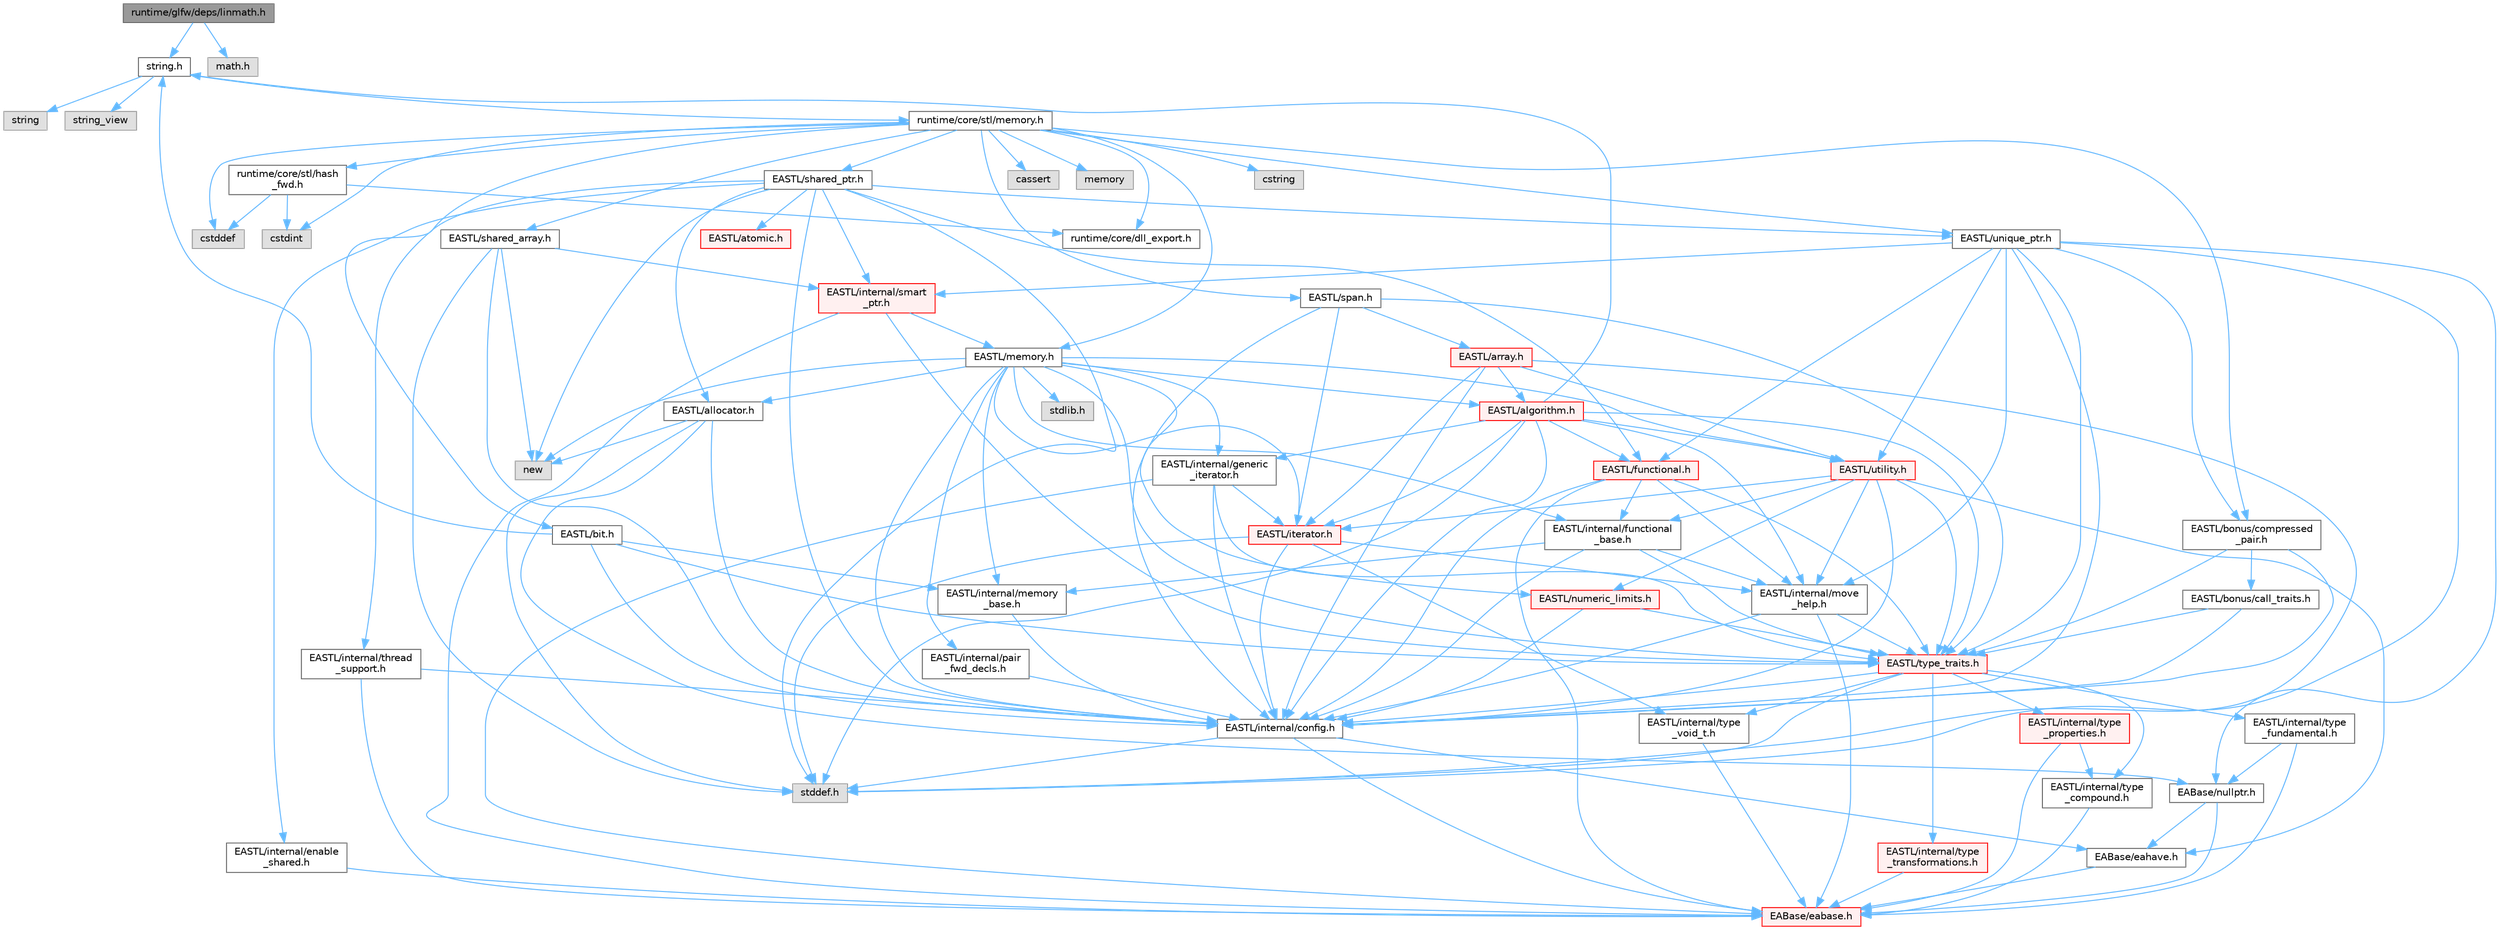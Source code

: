 digraph "runtime/glfw/deps/linmath.h"
{
 // LATEX_PDF_SIZE
  bgcolor="transparent";
  edge [fontname=Helvetica,fontsize=10,labelfontname=Helvetica,labelfontsize=10];
  node [fontname=Helvetica,fontsize=10,shape=box,height=0.2,width=0.4];
  Node1 [id="Node000001",label="runtime/glfw/deps/linmath.h",height=0.2,width=0.4,color="gray40", fillcolor="grey60", style="filled", fontcolor="black",tooltip=" "];
  Node1 -> Node2 [id="edge1_Node000001_Node000002",color="steelblue1",style="solid",tooltip=" "];
  Node2 [id="Node000002",label="string.h",height=0.2,width=0.4,color="grey40", fillcolor="white", style="filled",URL="$string_8h.html",tooltip=" "];
  Node2 -> Node3 [id="edge2_Node000002_Node000003",color="steelblue1",style="solid",tooltip=" "];
  Node3 [id="Node000003",label="string",height=0.2,width=0.4,color="grey60", fillcolor="#E0E0E0", style="filled",tooltip=" "];
  Node2 -> Node4 [id="edge3_Node000002_Node000004",color="steelblue1",style="solid",tooltip=" "];
  Node4 [id="Node000004",label="string_view",height=0.2,width=0.4,color="grey60", fillcolor="#E0E0E0", style="filled",tooltip=" "];
  Node2 -> Node5 [id="edge4_Node000002_Node000005",color="steelblue1",style="solid",tooltip=" "];
  Node5 [id="Node000005",label="runtime/core/stl/memory.h",height=0.2,width=0.4,color="grey40", fillcolor="white", style="filled",URL="$core_2stl_2memory_8h.html",tooltip=" "];
  Node5 -> Node6 [id="edge5_Node000005_Node000006",color="steelblue1",style="solid",tooltip=" "];
  Node6 [id="Node000006",label="cstddef",height=0.2,width=0.4,color="grey60", fillcolor="#E0E0E0", style="filled",tooltip=" "];
  Node5 -> Node7 [id="edge6_Node000005_Node000007",color="steelblue1",style="solid",tooltip=" "];
  Node7 [id="Node000007",label="cstdint",height=0.2,width=0.4,color="grey60", fillcolor="#E0E0E0", style="filled",tooltip=" "];
  Node5 -> Node8 [id="edge7_Node000005_Node000008",color="steelblue1",style="solid",tooltip=" "];
  Node8 [id="Node000008",label="cassert",height=0.2,width=0.4,color="grey60", fillcolor="#E0E0E0", style="filled",tooltip=" "];
  Node5 -> Node9 [id="edge8_Node000005_Node000009",color="steelblue1",style="solid",tooltip=" "];
  Node9 [id="Node000009",label="memory",height=0.2,width=0.4,color="grey60", fillcolor="#E0E0E0", style="filled",tooltip=" "];
  Node5 -> Node10 [id="edge9_Node000005_Node000010",color="steelblue1",style="solid",tooltip=" "];
  Node10 [id="Node000010",label="cstring",height=0.2,width=0.4,color="grey60", fillcolor="#E0E0E0", style="filled",tooltip=" "];
  Node5 -> Node11 [id="edge10_Node000005_Node000011",color="steelblue1",style="solid",tooltip=" "];
  Node11 [id="Node000011",label="EASTL/bit.h",height=0.2,width=0.4,color="grey40", fillcolor="white", style="filled",URL="$bit_8h.html",tooltip=" "];
  Node11 -> Node12 [id="edge11_Node000011_Node000012",color="steelblue1",style="solid",tooltip=" "];
  Node12 [id="Node000012",label="EASTL/internal/config.h",height=0.2,width=0.4,color="grey40", fillcolor="white", style="filled",URL="$config_8h.html",tooltip=" "];
  Node12 -> Node13 [id="edge12_Node000012_Node000013",color="steelblue1",style="solid",tooltip=" "];
  Node13 [id="Node000013",label="EABase/eabase.h",height=0.2,width=0.4,color="red", fillcolor="#FFF0F0", style="filled",URL="$eabase_8h.html",tooltip=" "];
  Node12 -> Node19 [id="edge13_Node000012_Node000019",color="steelblue1",style="solid",tooltip=" "];
  Node19 [id="Node000019",label="EABase/eahave.h",height=0.2,width=0.4,color="grey40", fillcolor="white", style="filled",URL="$eahave_8h.html",tooltip=" "];
  Node19 -> Node13 [id="edge14_Node000019_Node000013",color="steelblue1",style="solid",tooltip=" "];
  Node12 -> Node20 [id="edge15_Node000012_Node000020",color="steelblue1",style="solid",tooltip=" "];
  Node20 [id="Node000020",label="stddef.h",height=0.2,width=0.4,color="grey60", fillcolor="#E0E0E0", style="filled",tooltip=" "];
  Node11 -> Node21 [id="edge16_Node000011_Node000021",color="steelblue1",style="solid",tooltip=" "];
  Node21 [id="Node000021",label="EASTL/internal/memory\l_base.h",height=0.2,width=0.4,color="grey40", fillcolor="white", style="filled",URL="$memory__base_8h.html",tooltip=" "];
  Node21 -> Node12 [id="edge17_Node000021_Node000012",color="steelblue1",style="solid",tooltip=" "];
  Node11 -> Node22 [id="edge18_Node000011_Node000022",color="steelblue1",style="solid",tooltip=" "];
  Node22 [id="Node000022",label="EASTL/type_traits.h",height=0.2,width=0.4,color="red", fillcolor="#FFF0F0", style="filled",URL="$_e_a_s_t_l_2include_2_e_a_s_t_l_2type__traits_8h.html",tooltip=" "];
  Node22 -> Node12 [id="edge19_Node000022_Node000012",color="steelblue1",style="solid",tooltip=" "];
  Node22 -> Node20 [id="edge20_Node000022_Node000020",color="steelblue1",style="solid",tooltip=" "];
  Node22 -> Node23 [id="edge21_Node000022_Node000023",color="steelblue1",style="solid",tooltip=" "];
  Node23 [id="Node000023",label="EASTL/internal/type\l_fundamental.h",height=0.2,width=0.4,color="grey40", fillcolor="white", style="filled",URL="$type__fundamental_8h.html",tooltip=" "];
  Node23 -> Node13 [id="edge22_Node000023_Node000013",color="steelblue1",style="solid",tooltip=" "];
  Node23 -> Node24 [id="edge23_Node000023_Node000024",color="steelblue1",style="solid",tooltip=" "];
  Node24 [id="Node000024",label="EABase/nullptr.h",height=0.2,width=0.4,color="grey40", fillcolor="white", style="filled",URL="$nullptr_8h.html",tooltip=" "];
  Node24 -> Node13 [id="edge24_Node000024_Node000013",color="steelblue1",style="solid",tooltip=" "];
  Node24 -> Node19 [id="edge25_Node000024_Node000019",color="steelblue1",style="solid",tooltip=" "];
  Node22 -> Node25 [id="edge26_Node000022_Node000025",color="steelblue1",style="solid",tooltip=" "];
  Node25 [id="Node000025",label="EASTL/internal/type\l_transformations.h",height=0.2,width=0.4,color="red", fillcolor="#FFF0F0", style="filled",URL="$type__transformations_8h.html",tooltip=" "];
  Node25 -> Node13 [id="edge27_Node000025_Node000013",color="steelblue1",style="solid",tooltip=" "];
  Node22 -> Node27 [id="edge28_Node000022_Node000027",color="steelblue1",style="solid",tooltip=" "];
  Node27 [id="Node000027",label="EASTL/internal/type\l_void_t.h",height=0.2,width=0.4,color="grey40", fillcolor="white", style="filled",URL="$type__void__t_8h.html",tooltip=" "];
  Node27 -> Node13 [id="edge29_Node000027_Node000013",color="steelblue1",style="solid",tooltip=" "];
  Node22 -> Node28 [id="edge30_Node000022_Node000028",color="steelblue1",style="solid",tooltip=" "];
  Node28 [id="Node000028",label="EASTL/internal/type\l_properties.h",height=0.2,width=0.4,color="red", fillcolor="#FFF0F0", style="filled",URL="$type__properties_8h.html",tooltip=" "];
  Node28 -> Node13 [id="edge31_Node000028_Node000013",color="steelblue1",style="solid",tooltip=" "];
  Node28 -> Node29 [id="edge32_Node000028_Node000029",color="steelblue1",style="solid",tooltip=" "];
  Node29 [id="Node000029",label="EASTL/internal/type\l_compound.h",height=0.2,width=0.4,color="grey40", fillcolor="white", style="filled",URL="$type__compound_8h.html",tooltip=" "];
  Node29 -> Node13 [id="edge33_Node000029_Node000013",color="steelblue1",style="solid",tooltip=" "];
  Node22 -> Node29 [id="edge34_Node000022_Node000029",color="steelblue1",style="solid",tooltip=" "];
  Node11 -> Node2 [id="edge35_Node000011_Node000002",color="steelblue1",style="solid",tooltip=" "];
  Node5 -> Node32 [id="edge36_Node000005_Node000032",color="steelblue1",style="solid",tooltip=" "];
  Node32 [id="Node000032",label="EASTL/memory.h",height=0.2,width=0.4,color="grey40", fillcolor="white", style="filled",URL="$_e_a_s_t_l_2include_2_e_a_s_t_l_2memory_8h.html",tooltip=" "];
  Node32 -> Node12 [id="edge37_Node000032_Node000012",color="steelblue1",style="solid",tooltip=" "];
  Node32 -> Node21 [id="edge38_Node000032_Node000021",color="steelblue1",style="solid",tooltip=" "];
  Node32 -> Node33 [id="edge39_Node000032_Node000033",color="steelblue1",style="solid",tooltip=" "];
  Node33 [id="Node000033",label="EASTL/internal/generic\l_iterator.h",height=0.2,width=0.4,color="grey40", fillcolor="white", style="filled",URL="$generic__iterator_8h.html",tooltip=" "];
  Node33 -> Node13 [id="edge40_Node000033_Node000013",color="steelblue1",style="solid",tooltip=" "];
  Node33 -> Node12 [id="edge41_Node000033_Node000012",color="steelblue1",style="solid",tooltip=" "];
  Node33 -> Node34 [id="edge42_Node000033_Node000034",color="steelblue1",style="solid",tooltip=" "];
  Node34 [id="Node000034",label="EASTL/iterator.h",height=0.2,width=0.4,color="red", fillcolor="#FFF0F0", style="filled",URL="$_e_a_s_t_l_2include_2_e_a_s_t_l_2iterator_8h.html",tooltip=" "];
  Node34 -> Node12 [id="edge43_Node000034_Node000012",color="steelblue1",style="solid",tooltip=" "];
  Node34 -> Node35 [id="edge44_Node000034_Node000035",color="steelblue1",style="solid",tooltip=" "];
  Node35 [id="Node000035",label="EASTL/internal/move\l_help.h",height=0.2,width=0.4,color="grey40", fillcolor="white", style="filled",URL="$move__help_8h.html",tooltip=" "];
  Node35 -> Node13 [id="edge45_Node000035_Node000013",color="steelblue1",style="solid",tooltip=" "];
  Node35 -> Node12 [id="edge46_Node000035_Node000012",color="steelblue1",style="solid",tooltip=" "];
  Node35 -> Node22 [id="edge47_Node000035_Node000022",color="steelblue1",style="solid",tooltip=" "];
  Node34 -> Node27 [id="edge48_Node000034_Node000027",color="steelblue1",style="solid",tooltip=" "];
  Node34 -> Node20 [id="edge49_Node000034_Node000020",color="steelblue1",style="solid",tooltip=" "];
  Node33 -> Node22 [id="edge50_Node000033_Node000022",color="steelblue1",style="solid",tooltip=" "];
  Node32 -> Node37 [id="edge51_Node000032_Node000037",color="steelblue1",style="solid",tooltip=" "];
  Node37 [id="Node000037",label="EASTL/internal/pair\l_fwd_decls.h",height=0.2,width=0.4,color="grey40", fillcolor="white", style="filled",URL="$pair__fwd__decls_8h.html",tooltip=" "];
  Node37 -> Node12 [id="edge52_Node000037_Node000012",color="steelblue1",style="solid",tooltip=" "];
  Node32 -> Node38 [id="edge53_Node000032_Node000038",color="steelblue1",style="solid",tooltip=" "];
  Node38 [id="Node000038",label="EASTL/internal/functional\l_base.h",height=0.2,width=0.4,color="grey40", fillcolor="white", style="filled",URL="$functional__base_8h.html",tooltip=" "];
  Node38 -> Node12 [id="edge54_Node000038_Node000012",color="steelblue1",style="solid",tooltip=" "];
  Node38 -> Node21 [id="edge55_Node000038_Node000021",color="steelblue1",style="solid",tooltip=" "];
  Node38 -> Node35 [id="edge56_Node000038_Node000035",color="steelblue1",style="solid",tooltip=" "];
  Node38 -> Node22 [id="edge57_Node000038_Node000022",color="steelblue1",style="solid",tooltip=" "];
  Node32 -> Node39 [id="edge58_Node000032_Node000039",color="steelblue1",style="solid",tooltip=" "];
  Node39 [id="Node000039",label="EASTL/algorithm.h",height=0.2,width=0.4,color="red", fillcolor="#FFF0F0", style="filled",URL="$_e_a_s_t_l_2include_2_e_a_s_t_l_2algorithm_8h.html",tooltip=" "];
  Node39 -> Node12 [id="edge59_Node000039_Node000012",color="steelblue1",style="solid",tooltip=" "];
  Node39 -> Node22 [id="edge60_Node000039_Node000022",color="steelblue1",style="solid",tooltip=" "];
  Node39 -> Node35 [id="edge61_Node000039_Node000035",color="steelblue1",style="solid",tooltip=" "];
  Node39 -> Node34 [id="edge62_Node000039_Node000034",color="steelblue1",style="solid",tooltip=" "];
  Node39 -> Node42 [id="edge63_Node000039_Node000042",color="steelblue1",style="solid",tooltip=" "];
  Node42 [id="Node000042",label="EASTL/functional.h",height=0.2,width=0.4,color="red", fillcolor="#FFF0F0", style="filled",URL="$_e_a_s_t_l_2include_2_e_a_s_t_l_2functional_8h.html",tooltip=" "];
  Node42 -> Node13 [id="edge64_Node000042_Node000013",color="steelblue1",style="solid",tooltip=" "];
  Node42 -> Node12 [id="edge65_Node000042_Node000012",color="steelblue1",style="solid",tooltip=" "];
  Node42 -> Node35 [id="edge66_Node000042_Node000035",color="steelblue1",style="solid",tooltip=" "];
  Node42 -> Node22 [id="edge67_Node000042_Node000022",color="steelblue1",style="solid",tooltip=" "];
  Node42 -> Node38 [id="edge68_Node000042_Node000038",color="steelblue1",style="solid",tooltip=" "];
  Node39 -> Node49 [id="edge69_Node000039_Node000049",color="steelblue1",style="solid",tooltip=" "];
  Node49 [id="Node000049",label="EASTL/utility.h",height=0.2,width=0.4,color="red", fillcolor="#FFF0F0", style="filled",URL="$_e_a_s_t_l_2include_2_e_a_s_t_l_2utility_8h.html",tooltip=" "];
  Node49 -> Node12 [id="edge70_Node000049_Node000012",color="steelblue1",style="solid",tooltip=" "];
  Node49 -> Node22 [id="edge71_Node000049_Node000022",color="steelblue1",style="solid",tooltip=" "];
  Node49 -> Node34 [id="edge72_Node000049_Node000034",color="steelblue1",style="solid",tooltip=" "];
  Node49 -> Node50 [id="edge73_Node000049_Node000050",color="steelblue1",style="solid",tooltip=" "];
  Node50 [id="Node000050",label="EASTL/numeric_limits.h",height=0.2,width=0.4,color="red", fillcolor="#FFF0F0", style="filled",URL="$numeric__limits_8h.html",tooltip=" "];
  Node50 -> Node12 [id="edge74_Node000050_Node000012",color="steelblue1",style="solid",tooltip=" "];
  Node50 -> Node22 [id="edge75_Node000050_Node000022",color="steelblue1",style="solid",tooltip=" "];
  Node49 -> Node38 [id="edge76_Node000049_Node000038",color="steelblue1",style="solid",tooltip=" "];
  Node49 -> Node35 [id="edge77_Node000049_Node000035",color="steelblue1",style="solid",tooltip=" "];
  Node49 -> Node19 [id="edge78_Node000049_Node000019",color="steelblue1",style="solid",tooltip=" "];
  Node39 -> Node33 [id="edge79_Node000039_Node000033",color="steelblue1",style="solid",tooltip=" "];
  Node39 -> Node20 [id="edge80_Node000039_Node000020",color="steelblue1",style="solid",tooltip=" "];
  Node39 -> Node2 [id="edge81_Node000039_Node000002",color="steelblue1",style="solid",tooltip=" "];
  Node32 -> Node22 [id="edge82_Node000032_Node000022",color="steelblue1",style="solid",tooltip=" "];
  Node32 -> Node46 [id="edge83_Node000032_Node000046",color="steelblue1",style="solid",tooltip=" "];
  Node46 [id="Node000046",label="EASTL/allocator.h",height=0.2,width=0.4,color="grey40", fillcolor="white", style="filled",URL="$allocator_8h.html",tooltip=" "];
  Node46 -> Node12 [id="edge84_Node000046_Node000012",color="steelblue1",style="solid",tooltip=" "];
  Node46 -> Node24 [id="edge85_Node000046_Node000024",color="steelblue1",style="solid",tooltip=" "];
  Node46 -> Node20 [id="edge86_Node000046_Node000020",color="steelblue1",style="solid",tooltip=" "];
  Node46 -> Node47 [id="edge87_Node000046_Node000047",color="steelblue1",style="solid",tooltip=" "];
  Node47 [id="Node000047",label="new",height=0.2,width=0.4,color="grey60", fillcolor="#E0E0E0", style="filled",tooltip=" "];
  Node32 -> Node34 [id="edge88_Node000032_Node000034",color="steelblue1",style="solid",tooltip=" "];
  Node32 -> Node49 [id="edge89_Node000032_Node000049",color="steelblue1",style="solid",tooltip=" "];
  Node32 -> Node50 [id="edge90_Node000032_Node000050",color="steelblue1",style="solid",tooltip=" "];
  Node32 -> Node59 [id="edge91_Node000032_Node000059",color="steelblue1",style="solid",tooltip=" "];
  Node59 [id="Node000059",label="stdlib.h",height=0.2,width=0.4,color="grey60", fillcolor="#E0E0E0", style="filled",tooltip=" "];
  Node32 -> Node47 [id="edge92_Node000032_Node000047",color="steelblue1",style="solid",tooltip=" "];
  Node5 -> Node60 [id="edge93_Node000005_Node000060",color="steelblue1",style="solid",tooltip=" "];
  Node60 [id="Node000060",label="EASTL/shared_array.h",height=0.2,width=0.4,color="grey40", fillcolor="white", style="filled",URL="$shared__array_8h.html",tooltip=" "];
  Node60 -> Node12 [id="edge94_Node000060_Node000012",color="steelblue1",style="solid",tooltip=" "];
  Node60 -> Node61 [id="edge95_Node000060_Node000061",color="steelblue1",style="solid",tooltip=" "];
  Node61 [id="Node000061",label="EASTL/internal/smart\l_ptr.h",height=0.2,width=0.4,color="red", fillcolor="#FFF0F0", style="filled",URL="$smart__ptr_8h.html",tooltip=" "];
  Node61 -> Node13 [id="edge96_Node000061_Node000013",color="steelblue1",style="solid",tooltip=" "];
  Node61 -> Node32 [id="edge97_Node000061_Node000032",color="steelblue1",style="solid",tooltip=" "];
  Node61 -> Node22 [id="edge98_Node000061_Node000022",color="steelblue1",style="solid",tooltip=" "];
  Node60 -> Node47 [id="edge99_Node000060_Node000047",color="steelblue1",style="solid",tooltip=" "];
  Node60 -> Node20 [id="edge100_Node000060_Node000020",color="steelblue1",style="solid",tooltip=" "];
  Node5 -> Node63 [id="edge101_Node000005_Node000063",color="steelblue1",style="solid",tooltip=" "];
  Node63 [id="Node000063",label="EASTL/unique_ptr.h",height=0.2,width=0.4,color="grey40", fillcolor="white", style="filled",URL="$unique__ptr_8h.html",tooltip=" "];
  Node63 -> Node24 [id="edge102_Node000063_Node000024",color="steelblue1",style="solid",tooltip=" "];
  Node63 -> Node64 [id="edge103_Node000063_Node000064",color="steelblue1",style="solid",tooltip=" "];
  Node64 [id="Node000064",label="EASTL/bonus/compressed\l_pair.h",height=0.2,width=0.4,color="grey40", fillcolor="white", style="filled",URL="$compressed__pair_8h.html",tooltip=" "];
  Node64 -> Node12 [id="edge104_Node000064_Node000012",color="steelblue1",style="solid",tooltip=" "];
  Node64 -> Node22 [id="edge105_Node000064_Node000022",color="steelblue1",style="solid",tooltip=" "];
  Node64 -> Node65 [id="edge106_Node000064_Node000065",color="steelblue1",style="solid",tooltip=" "];
  Node65 [id="Node000065",label="EASTL/bonus/call_traits.h",height=0.2,width=0.4,color="grey40", fillcolor="white", style="filled",URL="$call__traits_8h.html",tooltip=" "];
  Node65 -> Node12 [id="edge107_Node000065_Node000012",color="steelblue1",style="solid",tooltip=" "];
  Node65 -> Node22 [id="edge108_Node000065_Node000022",color="steelblue1",style="solid",tooltip=" "];
  Node63 -> Node42 [id="edge109_Node000063_Node000042",color="steelblue1",style="solid",tooltip=" "];
  Node63 -> Node12 [id="edge110_Node000063_Node000012",color="steelblue1",style="solid",tooltip=" "];
  Node63 -> Node35 [id="edge111_Node000063_Node000035",color="steelblue1",style="solid",tooltip=" "];
  Node63 -> Node61 [id="edge112_Node000063_Node000061",color="steelblue1",style="solid",tooltip=" "];
  Node63 -> Node22 [id="edge113_Node000063_Node000022",color="steelblue1",style="solid",tooltip=" "];
  Node63 -> Node49 [id="edge114_Node000063_Node000049",color="steelblue1",style="solid",tooltip=" "];
  Node63 -> Node20 [id="edge115_Node000063_Node000020",color="steelblue1",style="solid",tooltip=" "];
  Node5 -> Node66 [id="edge116_Node000005_Node000066",color="steelblue1",style="solid",tooltip=" "];
  Node66 [id="Node000066",label="EASTL/shared_ptr.h",height=0.2,width=0.4,color="grey40", fillcolor="white", style="filled",URL="$shared__ptr_8h.html",tooltip=" "];
  Node66 -> Node12 [id="edge117_Node000066_Node000012",color="steelblue1",style="solid",tooltip=" "];
  Node66 -> Node61 [id="edge118_Node000066_Node000061",color="steelblue1",style="solid",tooltip=" "];
  Node66 -> Node67 [id="edge119_Node000066_Node000067",color="steelblue1",style="solid",tooltip=" "];
  Node67 [id="Node000067",label="EASTL/internal/thread\l_support.h",height=0.2,width=0.4,color="grey40", fillcolor="white", style="filled",URL="$thread__support_8h.html",tooltip=" "];
  Node67 -> Node13 [id="edge120_Node000067_Node000013",color="steelblue1",style="solid",tooltip=" "];
  Node67 -> Node12 [id="edge121_Node000067_Node000012",color="steelblue1",style="solid",tooltip=" "];
  Node66 -> Node63 [id="edge122_Node000066_Node000063",color="steelblue1",style="solid",tooltip=" "];
  Node66 -> Node42 [id="edge123_Node000066_Node000042",color="steelblue1",style="solid",tooltip=" "];
  Node66 -> Node46 [id="edge124_Node000066_Node000046",color="steelblue1",style="solid",tooltip=" "];
  Node66 -> Node68 [id="edge125_Node000066_Node000068",color="steelblue1",style="solid",tooltip=" "];
  Node68 [id="Node000068",label="EASTL/atomic.h",height=0.2,width=0.4,color="red", fillcolor="#FFF0F0", style="filled",URL="$_e_a_s_t_l_2include_2_e_a_s_t_l_2atomic_8h.html",tooltip=" "];
  Node66 -> Node47 [id="edge126_Node000066_Node000047",color="steelblue1",style="solid",tooltip=" "];
  Node66 -> Node20 [id="edge127_Node000066_Node000020",color="steelblue1",style="solid",tooltip=" "];
  Node66 -> Node145 [id="edge128_Node000066_Node000145",color="steelblue1",style="solid",tooltip=" "];
  Node145 [id="Node000145",label="EASTL/internal/enable\l_shared.h",height=0.2,width=0.4,color="grey40", fillcolor="white", style="filled",URL="$enable__shared_8h.html",tooltip=" "];
  Node145 -> Node13 [id="edge129_Node000145_Node000013",color="steelblue1",style="solid",tooltip=" "];
  Node5 -> Node146 [id="edge130_Node000005_Node000146",color="steelblue1",style="solid",tooltip=" "];
  Node146 [id="Node000146",label="EASTL/span.h",height=0.2,width=0.4,color="grey40", fillcolor="white", style="filled",URL="$span_8h.html",tooltip=" "];
  Node146 -> Node12 [id="edge131_Node000146_Node000012",color="steelblue1",style="solid",tooltip=" "];
  Node146 -> Node22 [id="edge132_Node000146_Node000022",color="steelblue1",style="solid",tooltip=" "];
  Node146 -> Node34 [id="edge133_Node000146_Node000034",color="steelblue1",style="solid",tooltip=" "];
  Node146 -> Node147 [id="edge134_Node000146_Node000147",color="steelblue1",style="solid",tooltip=" "];
  Node147 [id="Node000147",label="EASTL/array.h",height=0.2,width=0.4,color="red", fillcolor="#FFF0F0", style="filled",URL="$array_8h.html",tooltip=" "];
  Node147 -> Node12 [id="edge135_Node000147_Node000012",color="steelblue1",style="solid",tooltip=" "];
  Node147 -> Node34 [id="edge136_Node000147_Node000034",color="steelblue1",style="solid",tooltip=" "];
  Node147 -> Node39 [id="edge137_Node000147_Node000039",color="steelblue1",style="solid",tooltip=" "];
  Node147 -> Node49 [id="edge138_Node000147_Node000049",color="steelblue1",style="solid",tooltip=" "];
  Node147 -> Node20 [id="edge139_Node000147_Node000020",color="steelblue1",style="solid",tooltip=" "];
  Node5 -> Node64 [id="edge140_Node000005_Node000064",color="steelblue1",style="solid",tooltip=" "];
  Node5 -> Node149 [id="edge141_Node000005_Node000149",color="steelblue1",style="solid",tooltip=" "];
  Node149 [id="Node000149",label="runtime/core/dll_export.h",height=0.2,width=0.4,color="grey40", fillcolor="white", style="filled",URL="$dll__export_8h.html",tooltip=" "];
  Node5 -> Node150 [id="edge142_Node000005_Node000150",color="steelblue1",style="solid",tooltip=" "];
  Node150 [id="Node000150",label="runtime/core/stl/hash\l_fwd.h",height=0.2,width=0.4,color="grey40", fillcolor="white", style="filled",URL="$hash__fwd_8h.html",tooltip=" "];
  Node150 -> Node6 [id="edge143_Node000150_Node000006",color="steelblue1",style="solid",tooltip=" "];
  Node150 -> Node7 [id="edge144_Node000150_Node000007",color="steelblue1",style="solid",tooltip=" "];
  Node150 -> Node149 [id="edge145_Node000150_Node000149",color="steelblue1",style="solid",tooltip=" "];
  Node1 -> Node151 [id="edge146_Node000001_Node000151",color="steelblue1",style="solid",tooltip=" "];
  Node151 [id="Node000151",label="math.h",height=0.2,width=0.4,color="grey60", fillcolor="#E0E0E0", style="filled",tooltip=" "];
}
